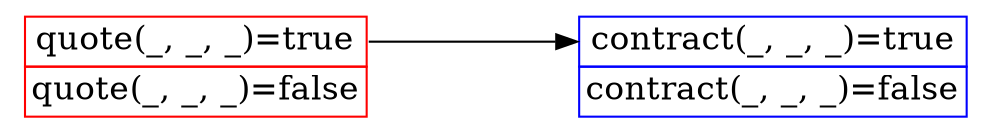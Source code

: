 digraph
{
	node [shape=record, style=filled, fillcolor=white, fontsize=16.0];
	rankdir=LR;
	ranksep="1.2 equally"

	1 [shape=none label=<<table border="0" cellspacing="0">
		<tr><td port="quote(_, _, _)=true" border="1" color="red">quote(_, _, _)=true</td></tr>
		<tr><td port="quote(_, _, _)=false" border="1" color="red">quote(_, _, _)=false</td></tr>
	</table>>
	]

	2 [shape=none label=<<table border="0" cellspacing="0">
		<tr><td port="contract(_, _, _)=true" border="1" color="blue">contract(_, _, _)=true</td></tr>
		<tr><td port="contract(_, _, _)=false" border="1" color="blue">contract(_, _, _)=false</td></tr>
	</table>>
	]


	1:"quote(_, _, _)=true" -> 2:"contract(_, _, _)=true"
}
